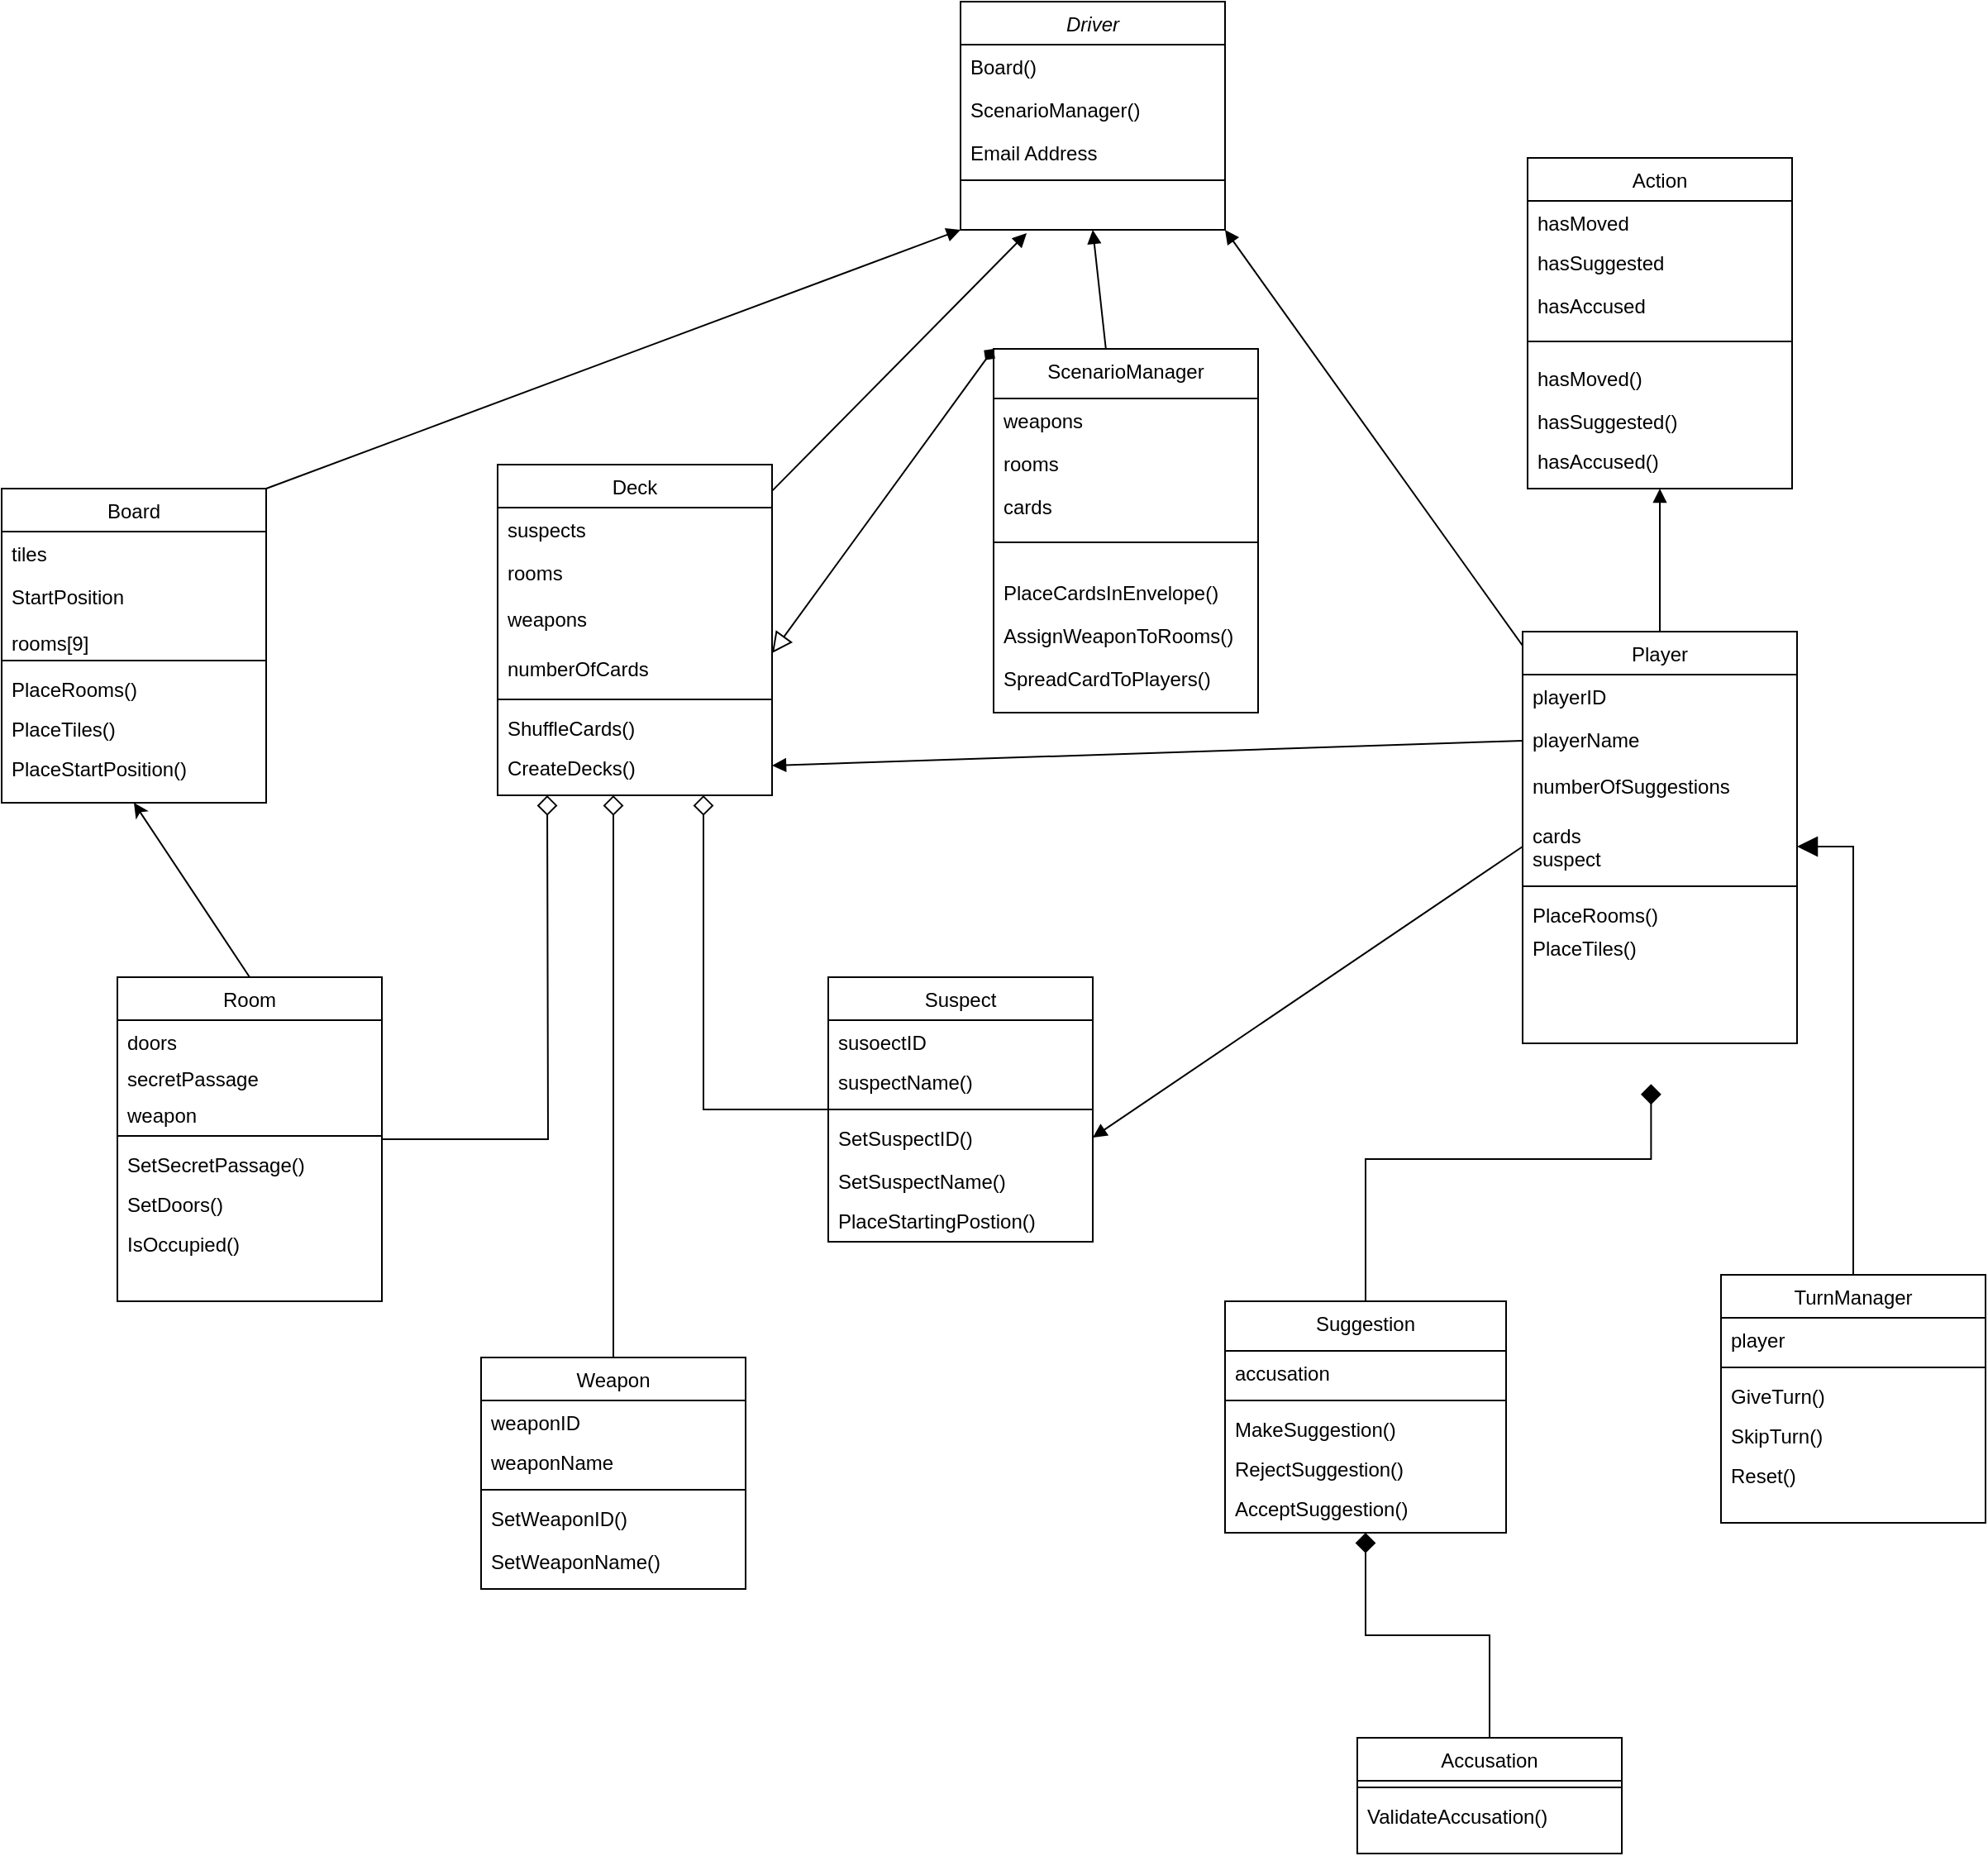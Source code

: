 <mxfile version="14.4.4" type="github">
  <diagram id="C5RBs43oDa-KdzZeNtuy" name="Backend_design">
    <mxGraphModel dx="2249" dy="794" grid="1" gridSize="10" guides="1" tooltips="1" connect="1" arrows="1" fold="1" page="1" pageScale="1" pageWidth="827" pageHeight="1169" math="0" shadow="0">
      <root>
        <mxCell id="WIyWlLk6GJQsqaUBKTNV-0" />
        <mxCell id="WIyWlLk6GJQsqaUBKTNV-1" parent="WIyWlLk6GJQsqaUBKTNV-0" />
        <mxCell id="zkfFHV4jXpPFQw0GAbJ--0" value="Driver" style="swimlane;fontStyle=2;align=center;verticalAlign=top;childLayout=stackLayout;horizontal=1;startSize=26;horizontalStack=0;resizeParent=1;resizeLast=0;collapsible=1;marginBottom=0;rounded=0;shadow=0;strokeWidth=1;" parent="WIyWlLk6GJQsqaUBKTNV-1" vertex="1">
          <mxGeometry x="190" y="40" width="160" height="138" as="geometry">
            <mxRectangle x="230" y="140" width="160" height="26" as="alternateBounds" />
          </mxGeometry>
        </mxCell>
        <mxCell id="zkfFHV4jXpPFQw0GAbJ--1" value="Board()" style="text;align=left;verticalAlign=top;spacingLeft=4;spacingRight=4;overflow=hidden;rotatable=0;points=[[0,0.5],[1,0.5]];portConstraint=eastwest;" parent="zkfFHV4jXpPFQw0GAbJ--0" vertex="1">
          <mxGeometry y="26" width="160" height="26" as="geometry" />
        </mxCell>
        <mxCell id="zkfFHV4jXpPFQw0GAbJ--2" value="ScenarioManager()" style="text;align=left;verticalAlign=top;spacingLeft=4;spacingRight=4;overflow=hidden;rotatable=0;points=[[0,0.5],[1,0.5]];portConstraint=eastwest;rounded=0;shadow=0;html=0;" parent="zkfFHV4jXpPFQw0GAbJ--0" vertex="1">
          <mxGeometry y="52" width="160" height="26" as="geometry" />
        </mxCell>
        <mxCell id="zkfFHV4jXpPFQw0GAbJ--3" value="Email Address" style="text;align=left;verticalAlign=top;spacingLeft=4;spacingRight=4;overflow=hidden;rotatable=0;points=[[0,0.5],[1,0.5]];portConstraint=eastwest;rounded=0;shadow=0;html=0;" parent="zkfFHV4jXpPFQw0GAbJ--0" vertex="1">
          <mxGeometry y="78" width="160" height="26" as="geometry" />
        </mxCell>
        <mxCell id="zkfFHV4jXpPFQw0GAbJ--4" value="" style="line;html=1;strokeWidth=1;align=left;verticalAlign=middle;spacingTop=-1;spacingLeft=3;spacingRight=3;rotatable=0;labelPosition=right;points=[];portConstraint=eastwest;" parent="zkfFHV4jXpPFQw0GAbJ--0" vertex="1">
          <mxGeometry y="104" width="160" height="8" as="geometry" />
        </mxCell>
        <mxCell id="RlMMQV8Xw6C4g_9XwfZX-194" style="edgeStyle=none;rounded=0;orthogonalLoop=1;jettySize=auto;html=1;entryX=0;entryY=1;entryDx=0;entryDy=0;startArrow=none;startFill=0;endArrow=block;endFill=1;exitX=1;exitY=0;exitDx=0;exitDy=0;" parent="WIyWlLk6GJQsqaUBKTNV-1" source="zkfFHV4jXpPFQw0GAbJ--6" target="zkfFHV4jXpPFQw0GAbJ--0" edge="1">
          <mxGeometry relative="1" as="geometry" />
        </mxCell>
        <mxCell id="zkfFHV4jXpPFQw0GAbJ--6" value="Board" style="swimlane;fontStyle=0;align=center;verticalAlign=top;childLayout=stackLayout;horizontal=1;startSize=26;horizontalStack=0;resizeParent=1;resizeLast=0;collapsible=1;marginBottom=0;rounded=0;shadow=0;strokeWidth=1;swimlaneFillColor=none;" parent="WIyWlLk6GJQsqaUBKTNV-1" vertex="1">
          <mxGeometry x="-390" y="334.5" width="160" height="190" as="geometry">
            <mxRectangle x="120" y="360" width="160" height="26" as="alternateBounds" />
          </mxGeometry>
        </mxCell>
        <mxCell id="zkfFHV4jXpPFQw0GAbJ--7" value="tiles" style="text;align=left;verticalAlign=top;spacingLeft=4;spacingRight=4;overflow=hidden;rotatable=0;points=[[0,0.5],[1,0.5]];portConstraint=eastwest;" parent="zkfFHV4jXpPFQw0GAbJ--6" vertex="1">
          <mxGeometry y="26" width="160" height="26" as="geometry" />
        </mxCell>
        <mxCell id="RlMMQV8Xw6C4g_9XwfZX-2" value="StartPosition&#xa;" style="text;align=left;verticalAlign=top;spacingLeft=4;spacingRight=4;overflow=hidden;rotatable=0;points=[[0,0.5],[1,0.5]];portConstraint=eastwest;rounded=0;shadow=0;html=0;" parent="zkfFHV4jXpPFQw0GAbJ--6" vertex="1">
          <mxGeometry y="52" width="160" height="28" as="geometry" />
        </mxCell>
        <mxCell id="RlMMQV8Xw6C4g_9XwfZX-3" value="rooms[9]" style="text;align=left;verticalAlign=top;spacingLeft=4;spacingRight=4;overflow=hidden;rotatable=0;points=[[0,0.5],[1,0.5]];portConstraint=eastwest;rounded=0;shadow=0;html=0;" parent="zkfFHV4jXpPFQw0GAbJ--6" vertex="1">
          <mxGeometry y="80" width="160" height="20" as="geometry" />
        </mxCell>
        <mxCell id="zkfFHV4jXpPFQw0GAbJ--9" value="" style="line;html=1;strokeWidth=1;align=left;verticalAlign=middle;spacingTop=-1;spacingLeft=3;spacingRight=3;rotatable=0;labelPosition=right;points=[];portConstraint=eastwest;" parent="zkfFHV4jXpPFQw0GAbJ--6" vertex="1">
          <mxGeometry y="100" width="160" height="8" as="geometry" />
        </mxCell>
        <mxCell id="zkfFHV4jXpPFQw0GAbJ--11" value="PlaceRooms()&#xa;" style="text;align=left;verticalAlign=top;spacingLeft=4;spacingRight=4;overflow=hidden;rotatable=0;points=[[0,0.5],[1,0.5]];portConstraint=eastwest;" parent="zkfFHV4jXpPFQw0GAbJ--6" vertex="1">
          <mxGeometry y="108" width="160" height="24" as="geometry" />
        </mxCell>
        <mxCell id="RlMMQV8Xw6C4g_9XwfZX-10" value="PlaceTiles()" style="text;align=left;verticalAlign=top;spacingLeft=4;spacingRight=4;overflow=hidden;rotatable=0;points=[[0,0.5],[1,0.5]];portConstraint=eastwest;" parent="zkfFHV4jXpPFQw0GAbJ--6" vertex="1">
          <mxGeometry y="132" width="160" height="24" as="geometry" />
        </mxCell>
        <mxCell id="RlMMQV8Xw6C4g_9XwfZX-11" value="PlaceStartPosition()" style="text;align=left;verticalAlign=top;spacingLeft=4;spacingRight=4;overflow=hidden;rotatable=0;points=[[0,0.5],[1,0.5]];portConstraint=eastwest;" parent="zkfFHV4jXpPFQw0GAbJ--6" vertex="1">
          <mxGeometry y="156" width="160" height="24" as="geometry" />
        </mxCell>
        <mxCell id="RlMMQV8Xw6C4g_9XwfZX-193" style="edgeStyle=none;rounded=0;orthogonalLoop=1;jettySize=auto;html=1;entryX=0.5;entryY=1;entryDx=0;entryDy=0;startArrow=none;startFill=0;endArrow=block;endFill=1;" parent="WIyWlLk6GJQsqaUBKTNV-1" source="zkfFHV4jXpPFQw0GAbJ--17" target="zkfFHV4jXpPFQw0GAbJ--0" edge="1">
          <mxGeometry relative="1" as="geometry" />
        </mxCell>
        <mxCell id="zkfFHV4jXpPFQw0GAbJ--17" value="ScenarioManager" style="swimlane;fontStyle=0;align=center;verticalAlign=top;childLayout=stackLayout;horizontal=1;startSize=30;horizontalStack=0;resizeParent=1;resizeLast=0;collapsible=1;marginBottom=0;rounded=0;shadow=0;strokeWidth=1;" parent="WIyWlLk6GJQsqaUBKTNV-1" vertex="1">
          <mxGeometry x="210" y="250" width="160" height="220" as="geometry">
            <mxRectangle x="550" y="140" width="160" height="26" as="alternateBounds" />
          </mxGeometry>
        </mxCell>
        <mxCell id="zkfFHV4jXpPFQw0GAbJ--19" value="weapons" style="text;align=left;verticalAlign=top;spacingLeft=4;spacingRight=4;overflow=hidden;rotatable=0;points=[[0,0.5],[1,0.5]];portConstraint=eastwest;rounded=0;shadow=0;html=0;" parent="zkfFHV4jXpPFQw0GAbJ--17" vertex="1">
          <mxGeometry y="30" width="160" height="26" as="geometry" />
        </mxCell>
        <mxCell id="zkfFHV4jXpPFQw0GAbJ--20" value="rooms" style="text;align=left;verticalAlign=top;spacingLeft=4;spacingRight=4;overflow=hidden;rotatable=0;points=[[0,0.5],[1,0.5]];portConstraint=eastwest;rounded=0;shadow=0;html=0;" parent="zkfFHV4jXpPFQw0GAbJ--17" vertex="1">
          <mxGeometry y="56" width="160" height="26" as="geometry" />
        </mxCell>
        <mxCell id="zkfFHV4jXpPFQw0GAbJ--22" value="cards" style="text;align=left;verticalAlign=top;spacingLeft=4;spacingRight=4;overflow=hidden;rotatable=0;points=[[0,0.5],[1,0.5]];portConstraint=eastwest;rounded=0;shadow=0;html=0;" parent="zkfFHV4jXpPFQw0GAbJ--17" vertex="1">
          <mxGeometry y="82" width="160" height="18" as="geometry" />
        </mxCell>
        <mxCell id="zkfFHV4jXpPFQw0GAbJ--23" value="" style="line;html=1;strokeWidth=1;align=left;verticalAlign=middle;spacingTop=-1;spacingLeft=3;spacingRight=3;rotatable=0;labelPosition=right;points=[];portConstraint=eastwest;" parent="zkfFHV4jXpPFQw0GAbJ--17" vertex="1">
          <mxGeometry y="100" width="160" height="34" as="geometry" />
        </mxCell>
        <mxCell id="RlMMQV8Xw6C4g_9XwfZX-36" value="PlaceCardsInEnvelope()" style="text;align=left;verticalAlign=top;spacingLeft=4;spacingRight=4;overflow=hidden;rotatable=0;points=[[0,0.5],[1,0.5]];portConstraint=eastwest;" parent="zkfFHV4jXpPFQw0GAbJ--17" vertex="1">
          <mxGeometry y="134" width="160" height="26" as="geometry" />
        </mxCell>
        <mxCell id="RlMMQV8Xw6C4g_9XwfZX-37" value="AssignWeaponToRooms()" style="text;align=left;verticalAlign=top;spacingLeft=4;spacingRight=4;overflow=hidden;rotatable=0;points=[[0,0.5],[1,0.5]];portConstraint=eastwest;" parent="zkfFHV4jXpPFQw0GAbJ--17" vertex="1">
          <mxGeometry y="160" width="160" height="26" as="geometry" />
        </mxCell>
        <mxCell id="RlMMQV8Xw6C4g_9XwfZX-38" value="SpreadCardToPlayers()" style="text;align=left;verticalAlign=top;spacingLeft=4;spacingRight=4;overflow=hidden;rotatable=0;points=[[0,0.5],[1,0.5]];portConstraint=eastwest;" parent="zkfFHV4jXpPFQw0GAbJ--17" vertex="1">
          <mxGeometry y="186" width="160" height="26" as="geometry" />
        </mxCell>
        <mxCell id="RlMMQV8Xw6C4g_9XwfZX-196" style="edgeStyle=none;rounded=0;orthogonalLoop=1;jettySize=auto;html=1;entryX=1;entryY=1;entryDx=0;entryDy=0;startArrow=none;startFill=0;endArrow=block;endFill=1;" parent="WIyWlLk6GJQsqaUBKTNV-1" source="RlMMQV8Xw6C4g_9XwfZX-16" target="zkfFHV4jXpPFQw0GAbJ--0" edge="1">
          <mxGeometry relative="1" as="geometry" />
        </mxCell>
        <mxCell id="RlMMQV8Xw6C4g_9XwfZX-16" value="Player" style="swimlane;fontStyle=0;align=center;verticalAlign=top;childLayout=stackLayout;horizontal=1;startSize=26;horizontalStack=0;resizeParent=1;resizeLast=0;collapsible=1;marginBottom=0;rounded=0;shadow=0;strokeWidth=1;swimlaneFillColor=none;" parent="WIyWlLk6GJQsqaUBKTNV-1" vertex="1">
          <mxGeometry x="530" y="421" width="166" height="249" as="geometry">
            <mxRectangle x="120" y="360" width="160" height="26" as="alternateBounds" />
          </mxGeometry>
        </mxCell>
        <mxCell id="RlMMQV8Xw6C4g_9XwfZX-17" value="playerID" style="text;align=left;verticalAlign=top;spacingLeft=4;spacingRight=4;overflow=hidden;rotatable=0;points=[[0,0.5],[1,0.5]];portConstraint=eastwest;" parent="RlMMQV8Xw6C4g_9XwfZX-16" vertex="1">
          <mxGeometry y="26" width="166" height="26" as="geometry" />
        </mxCell>
        <mxCell id="RlMMQV8Xw6C4g_9XwfZX-18" value="playerName" style="text;align=left;verticalAlign=top;spacingLeft=4;spacingRight=4;overflow=hidden;rotatable=0;points=[[0,0.5],[1,0.5]];portConstraint=eastwest;rounded=0;shadow=0;html=0;" parent="RlMMQV8Xw6C4g_9XwfZX-16" vertex="1">
          <mxGeometry y="52" width="166" height="28" as="geometry" />
        </mxCell>
        <mxCell id="RlMMQV8Xw6C4g_9XwfZX-19" value="numberOfSuggestions&#xa;" style="text;align=left;verticalAlign=top;spacingLeft=4;spacingRight=4;overflow=hidden;rotatable=0;points=[[0,0.5],[1,0.5]];portConstraint=eastwest;rounded=0;shadow=0;html=0;" parent="RlMMQV8Xw6C4g_9XwfZX-16" vertex="1">
          <mxGeometry y="80" width="166" height="30" as="geometry" />
        </mxCell>
        <mxCell id="RlMMQV8Xw6C4g_9XwfZX-25" value="cards&#xa;suspect" style="text;align=left;verticalAlign=top;spacingLeft=4;spacingRight=4;overflow=hidden;rotatable=0;points=[[0,0.5],[1,0.5]];portConstraint=eastwest;rounded=0;shadow=0;html=0;" parent="RlMMQV8Xw6C4g_9XwfZX-16" vertex="1">
          <mxGeometry y="110" width="166" height="40" as="geometry" />
        </mxCell>
        <mxCell id="RlMMQV8Xw6C4g_9XwfZX-20" value="" style="line;html=1;strokeWidth=1;align=left;verticalAlign=middle;spacingTop=-1;spacingLeft=3;spacingRight=3;rotatable=0;labelPosition=right;points=[];portConstraint=eastwest;" parent="RlMMQV8Xw6C4g_9XwfZX-16" vertex="1">
          <mxGeometry y="150" width="166" height="8" as="geometry" />
        </mxCell>
        <mxCell id="RlMMQV8Xw6C4g_9XwfZX-21" value="PlaceRooms()&#xa;" style="text;align=left;verticalAlign=top;spacingLeft=4;spacingRight=4;overflow=hidden;rotatable=0;points=[[0,0.5],[1,0.5]];portConstraint=eastwest;" parent="RlMMQV8Xw6C4g_9XwfZX-16" vertex="1">
          <mxGeometry y="158" width="166" height="20" as="geometry" />
        </mxCell>
        <mxCell id="RlMMQV8Xw6C4g_9XwfZX-22" value="PlaceTiles()" style="text;align=left;verticalAlign=top;spacingLeft=4;spacingRight=4;overflow=hidden;rotatable=0;points=[[0,0.5],[1,0.5]];portConstraint=eastwest;" parent="RlMMQV8Xw6C4g_9XwfZX-16" vertex="1">
          <mxGeometry y="178" width="166" height="24" as="geometry" />
        </mxCell>
        <mxCell id="RlMMQV8Xw6C4g_9XwfZX-184" style="edgeStyle=orthogonalEdgeStyle;rounded=0;orthogonalLoop=1;jettySize=auto;html=1;entryX=1;entryY=0.5;entryDx=0;entryDy=0;startArrow=none;startFill=0;endArrow=block;endFill=1;endSize=10;" parent="WIyWlLk6GJQsqaUBKTNV-1" source="RlMMQV8Xw6C4g_9XwfZX-27" target="RlMMQV8Xw6C4g_9XwfZX-25" edge="1">
          <mxGeometry relative="1" as="geometry" />
        </mxCell>
        <mxCell id="RlMMQV8Xw6C4g_9XwfZX-27" value="TurnManager" style="swimlane;fontStyle=0;align=center;verticalAlign=top;childLayout=stackLayout;horizontal=1;startSize=26;horizontalStack=0;resizeParent=1;resizeLast=0;collapsible=1;marginBottom=0;rounded=0;shadow=0;strokeWidth=1;swimlaneFillColor=none;" parent="WIyWlLk6GJQsqaUBKTNV-1" vertex="1">
          <mxGeometry x="650" y="810" width="160" height="150" as="geometry">
            <mxRectangle x="120" y="360" width="160" height="26" as="alternateBounds" />
          </mxGeometry>
        </mxCell>
        <mxCell id="RlMMQV8Xw6C4g_9XwfZX-28" value="player" style="text;align=left;verticalAlign=top;spacingLeft=4;spacingRight=4;overflow=hidden;rotatable=0;points=[[0,0.5],[1,0.5]];portConstraint=eastwest;" parent="RlMMQV8Xw6C4g_9XwfZX-27" vertex="1">
          <mxGeometry y="26" width="160" height="26" as="geometry" />
        </mxCell>
        <mxCell id="RlMMQV8Xw6C4g_9XwfZX-31" value="" style="line;html=1;strokeWidth=1;align=left;verticalAlign=middle;spacingTop=-1;spacingLeft=3;spacingRight=3;rotatable=0;labelPosition=right;points=[];portConstraint=eastwest;" parent="RlMMQV8Xw6C4g_9XwfZX-27" vertex="1">
          <mxGeometry y="52" width="160" height="8" as="geometry" />
        </mxCell>
        <mxCell id="RlMMQV8Xw6C4g_9XwfZX-32" value="GiveTurn()&#xa;" style="text;align=left;verticalAlign=top;spacingLeft=4;spacingRight=4;overflow=hidden;rotatable=0;points=[[0,0.5],[1,0.5]];portConstraint=eastwest;" parent="RlMMQV8Xw6C4g_9XwfZX-27" vertex="1">
          <mxGeometry y="60" width="160" height="24" as="geometry" />
        </mxCell>
        <mxCell id="RlMMQV8Xw6C4g_9XwfZX-33" value="SkipTurn()" style="text;align=left;verticalAlign=top;spacingLeft=4;spacingRight=4;overflow=hidden;rotatable=0;points=[[0,0.5],[1,0.5]];portConstraint=eastwest;" parent="RlMMQV8Xw6C4g_9XwfZX-27" vertex="1">
          <mxGeometry y="84" width="160" height="24" as="geometry" />
        </mxCell>
        <mxCell id="RlMMQV8Xw6C4g_9XwfZX-34" value="Reset()" style="text;align=left;verticalAlign=top;spacingLeft=4;spacingRight=4;overflow=hidden;rotatable=0;points=[[0,0.5],[1,0.5]];portConstraint=eastwest;" parent="RlMMQV8Xw6C4g_9XwfZX-27" vertex="1">
          <mxGeometry y="108" width="160" height="24" as="geometry" />
        </mxCell>
        <mxCell id="RlMMQV8Xw6C4g_9XwfZX-195" style="edgeStyle=none;rounded=0;orthogonalLoop=1;jettySize=auto;html=1;startArrow=none;startFill=0;endArrow=block;endFill=1;" parent="WIyWlLk6GJQsqaUBKTNV-1" source="RlMMQV8Xw6C4g_9XwfZX-40" edge="1">
          <mxGeometry relative="1" as="geometry">
            <mxPoint x="230" y="180" as="targetPoint" />
          </mxGeometry>
        </mxCell>
        <mxCell id="RlMMQV8Xw6C4g_9XwfZX-40" value="Deck" style="swimlane;fontStyle=0;align=center;verticalAlign=top;childLayout=stackLayout;horizontal=1;startSize=26;horizontalStack=0;resizeParent=1;resizeLast=0;collapsible=1;marginBottom=0;rounded=0;shadow=0;strokeWidth=1;swimlaneFillColor=none;" parent="WIyWlLk6GJQsqaUBKTNV-1" vertex="1">
          <mxGeometry x="-90" y="320" width="166" height="200" as="geometry">
            <mxRectangle x="120" y="360" width="160" height="26" as="alternateBounds" />
          </mxGeometry>
        </mxCell>
        <mxCell id="RlMMQV8Xw6C4g_9XwfZX-41" value="suspects" style="text;align=left;verticalAlign=top;spacingLeft=4;spacingRight=4;overflow=hidden;rotatable=0;points=[[0,0.5],[1,0.5]];portConstraint=eastwest;" parent="RlMMQV8Xw6C4g_9XwfZX-40" vertex="1">
          <mxGeometry y="26" width="166" height="26" as="geometry" />
        </mxCell>
        <mxCell id="RlMMQV8Xw6C4g_9XwfZX-42" value="rooms" style="text;align=left;verticalAlign=top;spacingLeft=4;spacingRight=4;overflow=hidden;rotatable=0;points=[[0,0.5],[1,0.5]];portConstraint=eastwest;rounded=0;shadow=0;html=0;" parent="RlMMQV8Xw6C4g_9XwfZX-40" vertex="1">
          <mxGeometry y="52" width="166" height="28" as="geometry" />
        </mxCell>
        <mxCell id="RlMMQV8Xw6C4g_9XwfZX-43" value="weapons" style="text;align=left;verticalAlign=top;spacingLeft=4;spacingRight=4;overflow=hidden;rotatable=0;points=[[0,0.5],[1,0.5]];portConstraint=eastwest;rounded=0;shadow=0;html=0;" parent="RlMMQV8Xw6C4g_9XwfZX-40" vertex="1">
          <mxGeometry y="80" width="166" height="30" as="geometry" />
        </mxCell>
        <mxCell id="RlMMQV8Xw6C4g_9XwfZX-44" value="numberOfCards" style="text;align=left;verticalAlign=top;spacingLeft=4;spacingRight=4;overflow=hidden;rotatable=0;points=[[0,0.5],[1,0.5]];portConstraint=eastwest;rounded=0;shadow=0;html=0;" parent="RlMMQV8Xw6C4g_9XwfZX-40" vertex="1">
          <mxGeometry y="110" width="166" height="28" as="geometry" />
        </mxCell>
        <mxCell id="RlMMQV8Xw6C4g_9XwfZX-45" value="" style="line;html=1;strokeWidth=1;align=left;verticalAlign=middle;spacingTop=-1;spacingLeft=3;spacingRight=3;rotatable=0;labelPosition=right;points=[];portConstraint=eastwest;" parent="RlMMQV8Xw6C4g_9XwfZX-40" vertex="1">
          <mxGeometry y="138" width="166" height="8" as="geometry" />
        </mxCell>
        <mxCell id="RlMMQV8Xw6C4g_9XwfZX-46" value="ShuffleCards()" style="text;align=left;verticalAlign=top;spacingLeft=4;spacingRight=4;overflow=hidden;rotatable=0;points=[[0,0.5],[1,0.5]];portConstraint=eastwest;" parent="RlMMQV8Xw6C4g_9XwfZX-40" vertex="1">
          <mxGeometry y="146" width="166" height="24" as="geometry" />
        </mxCell>
        <mxCell id="RlMMQV8Xw6C4g_9XwfZX-47" value="CreateDecks()" style="text;align=left;verticalAlign=top;spacingLeft=4;spacingRight=4;overflow=hidden;rotatable=0;points=[[0,0.5],[1,0.5]];portConstraint=eastwest;" parent="RlMMQV8Xw6C4g_9XwfZX-40" vertex="1">
          <mxGeometry y="170" width="166" height="24" as="geometry" />
        </mxCell>
        <mxCell id="RlMMQV8Xw6C4g_9XwfZX-185" style="edgeStyle=orthogonalEdgeStyle;rounded=0;orthogonalLoop=1;jettySize=auto;html=1;entryX=0.468;entryY=1.278;entryDx=0;entryDy=0;entryPerimeter=0;startArrow=none;startFill=0;endArrow=diamond;endFill=1;endSize=10;" parent="WIyWlLk6GJQsqaUBKTNV-1" source="RlMMQV8Xw6C4g_9XwfZX-49" edge="1">
          <mxGeometry relative="1" as="geometry">
            <Array as="points">
              <mxPoint x="435" y="740" />
              <mxPoint x="608" y="740" />
            </Array>
            <mxPoint x="607.688" y="694.672" as="targetPoint" />
          </mxGeometry>
        </mxCell>
        <mxCell id="RlMMQV8Xw6C4g_9XwfZX-49" value="Suggestion" style="swimlane;fontStyle=0;align=center;verticalAlign=top;childLayout=stackLayout;horizontal=1;startSize=30;horizontalStack=0;resizeParent=1;resizeLast=0;collapsible=1;marginBottom=0;rounded=0;shadow=0;strokeWidth=1;swimlaneFillColor=none;gradientColor=#ffffff;" parent="WIyWlLk6GJQsqaUBKTNV-1" vertex="1">
          <mxGeometry x="350" y="826" width="170" height="140" as="geometry">
            <mxRectangle x="120" y="360" width="160" height="26" as="alternateBounds" />
          </mxGeometry>
        </mxCell>
        <mxCell id="RlMMQV8Xw6C4g_9XwfZX-85" value="accusation" style="text;strokeColor=none;fillColor=none;align=left;verticalAlign=top;spacingLeft=4;spacingRight=4;overflow=hidden;rotatable=0;points=[[0,0.5],[1,0.5]];portConstraint=eastwest;" parent="RlMMQV8Xw6C4g_9XwfZX-49" vertex="1">
          <mxGeometry y="30" width="170" height="26" as="geometry" />
        </mxCell>
        <mxCell id="RlMMQV8Xw6C4g_9XwfZX-51" value="" style="line;html=1;strokeWidth=1;align=left;verticalAlign=middle;spacingTop=-1;spacingLeft=3;spacingRight=3;rotatable=0;labelPosition=right;points=[];portConstraint=eastwest;" parent="RlMMQV8Xw6C4g_9XwfZX-49" vertex="1">
          <mxGeometry y="56" width="170" height="8" as="geometry" />
        </mxCell>
        <mxCell id="RlMMQV8Xw6C4g_9XwfZX-52" value="MakeSuggestion()" style="text;align=left;verticalAlign=top;spacingLeft=4;spacingRight=4;overflow=hidden;rotatable=0;points=[[0,0.5],[1,0.5]];portConstraint=eastwest;" parent="RlMMQV8Xw6C4g_9XwfZX-49" vertex="1">
          <mxGeometry y="64" width="170" height="24" as="geometry" />
        </mxCell>
        <mxCell id="RlMMQV8Xw6C4g_9XwfZX-53" value="RejectSuggestion()" style="text;align=left;verticalAlign=top;spacingLeft=4;spacingRight=4;overflow=hidden;rotatable=0;points=[[0,0.5],[1,0.5]];portConstraint=eastwest;" parent="RlMMQV8Xw6C4g_9XwfZX-49" vertex="1">
          <mxGeometry y="88" width="170" height="24" as="geometry" />
        </mxCell>
        <mxCell id="RlMMQV8Xw6C4g_9XwfZX-54" value="AcceptSuggestion()" style="text;align=left;verticalAlign=top;spacingLeft=4;spacingRight=4;overflow=hidden;rotatable=0;points=[[0,0.5],[1,0.5]];portConstraint=eastwest;" parent="RlMMQV8Xw6C4g_9XwfZX-49" vertex="1">
          <mxGeometry y="112" width="170" height="18" as="geometry" />
        </mxCell>
        <mxCell id="RlMMQV8Xw6C4g_9XwfZX-95" style="edgeStyle=orthogonalEdgeStyle;rounded=0;orthogonalLoop=1;jettySize=auto;html=1;startArrow=none;startFill=0;endArrow=diamond;endFill=0;endSize=10;" parent="WIyWlLk6GJQsqaUBKTNV-1" source="RlMMQV8Xw6C4g_9XwfZX-55" edge="1">
          <mxGeometry relative="1" as="geometry">
            <mxPoint x="-20" y="520" as="targetPoint" />
          </mxGeometry>
        </mxCell>
        <mxCell id="RlMMQV8Xw6C4g_9XwfZX-55" value="Weapon" style="swimlane;fontStyle=0;align=center;verticalAlign=top;childLayout=stackLayout;horizontal=1;startSize=26;horizontalStack=0;resizeParent=1;resizeLast=0;collapsible=1;marginBottom=0;rounded=0;shadow=0;strokeWidth=1;swimlaneFillColor=none;" parent="WIyWlLk6GJQsqaUBKTNV-1" vertex="1">
          <mxGeometry x="-100" y="860" width="160" height="140" as="geometry">
            <mxRectangle x="120" y="360" width="160" height="26" as="alternateBounds" />
          </mxGeometry>
        </mxCell>
        <mxCell id="RlMMQV8Xw6C4g_9XwfZX-58" value="weaponID" style="text;align=left;verticalAlign=top;spacingLeft=4;spacingRight=4;overflow=hidden;rotatable=0;points=[[0,0.5],[1,0.5]];portConstraint=eastwest;" parent="RlMMQV8Xw6C4g_9XwfZX-55" vertex="1">
          <mxGeometry y="26" width="160" height="24" as="geometry" />
        </mxCell>
        <mxCell id="RlMMQV8Xw6C4g_9XwfZX-56" value="weaponName" style="text;align=left;verticalAlign=top;spacingLeft=4;spacingRight=4;overflow=hidden;rotatable=0;points=[[0,0.5],[1,0.5]];portConstraint=eastwest;" parent="RlMMQV8Xw6C4g_9XwfZX-55" vertex="1">
          <mxGeometry y="50" width="160" height="26" as="geometry" />
        </mxCell>
        <mxCell id="RlMMQV8Xw6C4g_9XwfZX-57" value="" style="line;html=1;strokeWidth=1;align=left;verticalAlign=middle;spacingTop=-1;spacingLeft=3;spacingRight=3;rotatable=0;labelPosition=right;points=[];portConstraint=eastwest;" parent="RlMMQV8Xw6C4g_9XwfZX-55" vertex="1">
          <mxGeometry y="76" width="160" height="8" as="geometry" />
        </mxCell>
        <mxCell id="RlMMQV8Xw6C4g_9XwfZX-69" value="SetWeaponID()" style="text;align=left;verticalAlign=top;spacingLeft=4;spacingRight=4;overflow=hidden;rotatable=0;points=[[0,0.5],[1,0.5]];portConstraint=eastwest;" parent="RlMMQV8Xw6C4g_9XwfZX-55" vertex="1">
          <mxGeometry y="84" width="160" height="26" as="geometry" />
        </mxCell>
        <mxCell id="RlMMQV8Xw6C4g_9XwfZX-59" value="SetWeaponName()" style="text;align=left;verticalAlign=top;spacingLeft=4;spacingRight=4;overflow=hidden;rotatable=0;points=[[0,0.5],[1,0.5]];portConstraint=eastwest;" parent="RlMMQV8Xw6C4g_9XwfZX-55" vertex="1">
          <mxGeometry y="110" width="160" height="24" as="geometry" />
        </mxCell>
        <mxCell id="RlMMQV8Xw6C4g_9XwfZX-99" style="edgeStyle=orthogonalEdgeStyle;rounded=0;orthogonalLoop=1;jettySize=auto;html=1;startArrow=none;startFill=0;endArrow=diamond;endFill=0;endSize=10;" parent="WIyWlLk6GJQsqaUBKTNV-1" source="RlMMQV8Xw6C4g_9XwfZX-61" edge="1">
          <mxGeometry relative="1" as="geometry">
            <mxPoint x="-60" y="520" as="targetPoint" />
          </mxGeometry>
        </mxCell>
        <mxCell id="RlMMQV8Xw6C4g_9XwfZX-61" value="Room" style="swimlane;fontStyle=0;align=center;verticalAlign=top;childLayout=stackLayout;horizontal=1;startSize=26;horizontalStack=0;resizeParent=1;resizeLast=0;collapsible=1;marginBottom=0;rounded=0;shadow=0;strokeWidth=1;swimlaneFillColor=none;" parent="WIyWlLk6GJQsqaUBKTNV-1" vertex="1">
          <mxGeometry x="-320" y="630" width="160" height="196" as="geometry">
            <mxRectangle x="120" y="360" width="160" height="26" as="alternateBounds" />
          </mxGeometry>
        </mxCell>
        <mxCell id="RlMMQV8Xw6C4g_9XwfZX-62" value="doors&#xa;" style="text;align=left;verticalAlign=top;spacingLeft=4;spacingRight=4;overflow=hidden;rotatable=0;points=[[0,0.5],[1,0.5]];portConstraint=eastwest;" parent="RlMMQV8Xw6C4g_9XwfZX-61" vertex="1">
          <mxGeometry y="26" width="160" height="22" as="geometry" />
        </mxCell>
        <mxCell id="RlMMQV8Xw6C4g_9XwfZX-68" value="secretPassage" style="text;align=left;verticalAlign=top;spacingLeft=4;spacingRight=4;overflow=hidden;rotatable=0;points=[[0,0.5],[1,0.5]];portConstraint=eastwest;" parent="RlMMQV8Xw6C4g_9XwfZX-61" vertex="1">
          <mxGeometry y="48" width="160" height="22" as="geometry" />
        </mxCell>
        <mxCell id="RlMMQV8Xw6C4g_9XwfZX-67" value="weapon" style="text;align=left;verticalAlign=top;spacingLeft=4;spacingRight=4;overflow=hidden;rotatable=0;points=[[0,0.5],[1,0.5]];portConstraint=eastwest;" parent="RlMMQV8Xw6C4g_9XwfZX-61" vertex="1">
          <mxGeometry y="70" width="160" height="22" as="geometry" />
        </mxCell>
        <mxCell id="RlMMQV8Xw6C4g_9XwfZX-63" value="" style="line;html=1;strokeWidth=1;align=left;verticalAlign=middle;spacingTop=-1;spacingLeft=3;spacingRight=3;rotatable=0;labelPosition=right;points=[];portConstraint=eastwest;" parent="RlMMQV8Xw6C4g_9XwfZX-61" vertex="1">
          <mxGeometry y="92" width="160" height="8" as="geometry" />
        </mxCell>
        <mxCell id="RlMMQV8Xw6C4g_9XwfZX-179" value="SetSecretPassage()" style="text;align=left;verticalAlign=top;spacingLeft=4;spacingRight=4;overflow=hidden;rotatable=0;points=[[0,0.5],[1,0.5]];portConstraint=eastwest;" parent="RlMMQV8Xw6C4g_9XwfZX-61" vertex="1">
          <mxGeometry y="100" width="160" height="24" as="geometry" />
        </mxCell>
        <mxCell id="RlMMQV8Xw6C4g_9XwfZX-65" value="SetDoors()" style="text;align=left;verticalAlign=top;spacingLeft=4;spacingRight=4;overflow=hidden;rotatable=0;points=[[0,0.5],[1,0.5]];portConstraint=eastwest;" parent="RlMMQV8Xw6C4g_9XwfZX-61" vertex="1">
          <mxGeometry y="124" width="160" height="24" as="geometry" />
        </mxCell>
        <mxCell id="RlMMQV8Xw6C4g_9XwfZX-66" value="IsOccupied()" style="text;align=left;verticalAlign=top;spacingLeft=4;spacingRight=4;overflow=hidden;rotatable=0;points=[[0,0.5],[1,0.5]];portConstraint=eastwest;" parent="RlMMQV8Xw6C4g_9XwfZX-61" vertex="1">
          <mxGeometry y="148" width="160" height="24" as="geometry" />
        </mxCell>
        <mxCell id="RlMMQV8Xw6C4g_9XwfZX-97" style="edgeStyle=orthogonalEdgeStyle;rounded=0;orthogonalLoop=1;jettySize=auto;html=1;entryX=0.75;entryY=1;entryDx=0;entryDy=0;startArrow=none;startFill=0;endArrow=diamond;endFill=0;endSize=10;" parent="WIyWlLk6GJQsqaUBKTNV-1" source="RlMMQV8Xw6C4g_9XwfZX-70" target="RlMMQV8Xw6C4g_9XwfZX-40" edge="1">
          <mxGeometry relative="1" as="geometry" />
        </mxCell>
        <mxCell id="RlMMQV8Xw6C4g_9XwfZX-70" value="Suspect" style="swimlane;fontStyle=0;align=center;verticalAlign=top;childLayout=stackLayout;horizontal=1;startSize=26;horizontalStack=0;resizeParent=1;resizeLast=0;collapsible=1;marginBottom=0;rounded=0;shadow=0;strokeWidth=1;swimlaneFillColor=none;" parent="WIyWlLk6GJQsqaUBKTNV-1" vertex="1">
          <mxGeometry x="110" y="630" width="160" height="160" as="geometry">
            <mxRectangle x="120" y="360" width="160" height="26" as="alternateBounds" />
          </mxGeometry>
        </mxCell>
        <mxCell id="RlMMQV8Xw6C4g_9XwfZX-71" value="susoectID" style="text;align=left;verticalAlign=top;spacingLeft=4;spacingRight=4;overflow=hidden;rotatable=0;points=[[0,0.5],[1,0.5]];portConstraint=eastwest;" parent="RlMMQV8Xw6C4g_9XwfZX-70" vertex="1">
          <mxGeometry y="26" width="160" height="24" as="geometry" />
        </mxCell>
        <mxCell id="RlMMQV8Xw6C4g_9XwfZX-72" value="suspectName()" style="text;align=left;verticalAlign=top;spacingLeft=4;spacingRight=4;overflow=hidden;rotatable=0;points=[[0,0.5],[1,0.5]];portConstraint=eastwest;" parent="RlMMQV8Xw6C4g_9XwfZX-70" vertex="1">
          <mxGeometry y="50" width="160" height="26" as="geometry" />
        </mxCell>
        <mxCell id="RlMMQV8Xw6C4g_9XwfZX-73" value="" style="line;html=1;strokeWidth=1;align=left;verticalAlign=middle;spacingTop=-1;spacingLeft=3;spacingRight=3;rotatable=0;labelPosition=right;points=[];portConstraint=eastwest;" parent="RlMMQV8Xw6C4g_9XwfZX-70" vertex="1">
          <mxGeometry y="76" width="160" height="8" as="geometry" />
        </mxCell>
        <mxCell id="RlMMQV8Xw6C4g_9XwfZX-74" value="SetSuspectID()" style="text;align=left;verticalAlign=top;spacingLeft=4;spacingRight=4;overflow=hidden;rotatable=0;points=[[0,0.5],[1,0.5]];portConstraint=eastwest;" parent="RlMMQV8Xw6C4g_9XwfZX-70" vertex="1">
          <mxGeometry y="84" width="160" height="26" as="geometry" />
        </mxCell>
        <mxCell id="RlMMQV8Xw6C4g_9XwfZX-75" value="SetSuspectName()&#xa;" style="text;align=left;verticalAlign=top;spacingLeft=4;spacingRight=4;overflow=hidden;rotatable=0;points=[[0,0.5],[1,0.5]];portConstraint=eastwest;" parent="RlMMQV8Xw6C4g_9XwfZX-70" vertex="1">
          <mxGeometry y="110" width="160" height="24" as="geometry" />
        </mxCell>
        <mxCell id="eHSTSXHJy3SR8OpnKXX8-0" value="PlaceStartingPostion()" style="text;align=left;verticalAlign=top;spacingLeft=4;spacingRight=4;overflow=hidden;rotatable=0;points=[[0,0.5],[1,0.5]];portConstraint=eastwest;" parent="RlMMQV8Xw6C4g_9XwfZX-70" vertex="1">
          <mxGeometry y="134" width="160" height="24" as="geometry" />
        </mxCell>
        <mxCell id="RlMMQV8Xw6C4g_9XwfZX-180" style="edgeStyle=orthogonalEdgeStyle;rounded=0;orthogonalLoop=1;jettySize=auto;html=1;entryX=0.5;entryY=1;entryDx=0;entryDy=0;startArrow=none;startFill=0;endArrow=diamond;endFill=1;endSize=10;" parent="WIyWlLk6GJQsqaUBKTNV-1" source="RlMMQV8Xw6C4g_9XwfZX-78" target="RlMMQV8Xw6C4g_9XwfZX-49" edge="1">
          <mxGeometry relative="1" as="geometry" />
        </mxCell>
        <mxCell id="RlMMQV8Xw6C4g_9XwfZX-78" value="Accusation" style="swimlane;fontStyle=0;align=center;verticalAlign=top;childLayout=stackLayout;horizontal=1;startSize=26;horizontalStack=0;resizeParent=1;resizeLast=0;collapsible=1;marginBottom=0;rounded=0;shadow=0;strokeWidth=1;swimlaneFillColor=none;" parent="WIyWlLk6GJQsqaUBKTNV-1" vertex="1">
          <mxGeometry x="430" y="1090" width="160" height="70" as="geometry">
            <mxRectangle x="120" y="360" width="160" height="26" as="alternateBounds" />
          </mxGeometry>
        </mxCell>
        <mxCell id="RlMMQV8Xw6C4g_9XwfZX-79" value="" style="line;html=1;strokeWidth=1;align=left;verticalAlign=middle;spacingTop=-1;spacingLeft=3;spacingRight=3;rotatable=0;labelPosition=right;points=[];portConstraint=eastwest;" parent="RlMMQV8Xw6C4g_9XwfZX-78" vertex="1">
          <mxGeometry y="26" width="160" height="8" as="geometry" />
        </mxCell>
        <mxCell id="RlMMQV8Xw6C4g_9XwfZX-80" value="ValidateAccusation()" style="text;align=left;verticalAlign=top;spacingLeft=4;spacingRight=4;overflow=hidden;rotatable=0;points=[[0,0.5],[1,0.5]];portConstraint=eastwest;" parent="RlMMQV8Xw6C4g_9XwfZX-78" vertex="1">
          <mxGeometry y="34" width="160" height="24" as="geometry" />
        </mxCell>
        <mxCell id="RlMMQV8Xw6C4g_9XwfZX-176" style="rounded=0;orthogonalLoop=1;jettySize=auto;html=1;startArrow=diamond;startFill=1;endArrow=block;endFill=0;endSize=10;exitX=0;exitY=0;exitDx=0;exitDy=0;" parent="WIyWlLk6GJQsqaUBKTNV-1" source="zkfFHV4jXpPFQw0GAbJ--17" edge="1">
          <mxGeometry relative="1" as="geometry">
            <mxPoint x="76" y="434" as="targetPoint" />
          </mxGeometry>
        </mxCell>
        <mxCell id="eHSTSXHJy3SR8OpnKXX8-2" value="Action" style="swimlane;fontStyle=0;align=center;verticalAlign=top;childLayout=stackLayout;horizontal=1;startSize=26;horizontalStack=0;resizeParent=1;resizeLast=0;collapsible=1;marginBottom=0;rounded=0;shadow=0;strokeWidth=1;swimlaneFillColor=none;" parent="WIyWlLk6GJQsqaUBKTNV-1" vertex="1">
          <mxGeometry x="533" y="134.5" width="160" height="200" as="geometry">
            <mxRectangle x="120" y="360" width="160" height="26" as="alternateBounds" />
          </mxGeometry>
        </mxCell>
        <mxCell id="eHSTSXHJy3SR8OpnKXX8-3" value="hasMoved" style="text;align=left;verticalAlign=top;spacingLeft=4;spacingRight=4;overflow=hidden;rotatable=0;points=[[0,0.5],[1,0.5]];portConstraint=eastwest;" parent="eHSTSXHJy3SR8OpnKXX8-2" vertex="1">
          <mxGeometry y="26" width="160" height="24" as="geometry" />
        </mxCell>
        <mxCell id="eHSTSXHJy3SR8OpnKXX8-4" value="hasSuggested" style="text;align=left;verticalAlign=top;spacingLeft=4;spacingRight=4;overflow=hidden;rotatable=0;points=[[0,0.5],[1,0.5]];portConstraint=eastwest;" parent="eHSTSXHJy3SR8OpnKXX8-2" vertex="1">
          <mxGeometry y="50" width="160" height="26" as="geometry" />
        </mxCell>
        <mxCell id="eHSTSXHJy3SR8OpnKXX8-9" value="hasAccused" style="text;align=left;verticalAlign=top;spacingLeft=4;spacingRight=4;overflow=hidden;rotatable=0;points=[[0,0.5],[1,0.5]];portConstraint=eastwest;" parent="eHSTSXHJy3SR8OpnKXX8-2" vertex="1">
          <mxGeometry y="76" width="160" height="26" as="geometry" />
        </mxCell>
        <mxCell id="eHSTSXHJy3SR8OpnKXX8-5" value="" style="line;html=1;strokeWidth=1;align=left;verticalAlign=middle;spacingTop=-1;spacingLeft=3;spacingRight=3;rotatable=0;labelPosition=right;points=[];portConstraint=eastwest;" parent="eHSTSXHJy3SR8OpnKXX8-2" vertex="1">
          <mxGeometry y="102" width="160" height="18" as="geometry" />
        </mxCell>
        <mxCell id="eHSTSXHJy3SR8OpnKXX8-6" value="hasMoved()" style="text;align=left;verticalAlign=top;spacingLeft=4;spacingRight=4;overflow=hidden;rotatable=0;points=[[0,0.5],[1,0.5]];portConstraint=eastwest;" parent="eHSTSXHJy3SR8OpnKXX8-2" vertex="1">
          <mxGeometry y="120" width="160" height="26" as="geometry" />
        </mxCell>
        <mxCell id="eHSTSXHJy3SR8OpnKXX8-7" value="hasSuggested()" style="text;align=left;verticalAlign=top;spacingLeft=4;spacingRight=4;overflow=hidden;rotatable=0;points=[[0,0.5],[1,0.5]];portConstraint=eastwest;" parent="eHSTSXHJy3SR8OpnKXX8-2" vertex="1">
          <mxGeometry y="146" width="160" height="24" as="geometry" />
        </mxCell>
        <mxCell id="eHSTSXHJy3SR8OpnKXX8-8" value="hasAccused()" style="text;align=left;verticalAlign=top;spacingLeft=4;spacingRight=4;overflow=hidden;rotatable=0;points=[[0,0.5],[1,0.5]];portConstraint=eastwest;" parent="eHSTSXHJy3SR8OpnKXX8-2" vertex="1">
          <mxGeometry y="170" width="160" height="24" as="geometry" />
        </mxCell>
        <mxCell id="eHSTSXHJy3SR8OpnKXX8-10" style="edgeStyle=none;rounded=0;orthogonalLoop=1;jettySize=auto;html=1;entryX=0.5;entryY=1;entryDx=0;entryDy=0;startArrow=none;startFill=0;endArrow=block;endFill=1;exitX=0.5;exitY=0;exitDx=0;exitDy=0;" parent="WIyWlLk6GJQsqaUBKTNV-1" source="RlMMQV8Xw6C4g_9XwfZX-16" target="eHSTSXHJy3SR8OpnKXX8-2" edge="1">
          <mxGeometry relative="1" as="geometry">
            <mxPoint x="540" y="439.521" as="sourcePoint" />
            <mxPoint x="360" y="188" as="targetPoint" />
          </mxGeometry>
        </mxCell>
        <mxCell id="eHSTSXHJy3SR8OpnKXX8-11" style="edgeStyle=none;rounded=0;orthogonalLoop=1;jettySize=auto;html=1;entryX=1;entryY=0.5;entryDx=0;entryDy=0;startArrow=none;startFill=0;endArrow=block;endFill=1;exitX=0;exitY=0.5;exitDx=0;exitDy=0;" parent="WIyWlLk6GJQsqaUBKTNV-1" source="RlMMQV8Xw6C4g_9XwfZX-25" target="RlMMQV8Xw6C4g_9XwfZX-74" edge="1">
          <mxGeometry relative="1" as="geometry">
            <mxPoint x="623" y="431" as="sourcePoint" />
            <mxPoint x="623" y="344.5" as="targetPoint" />
          </mxGeometry>
        </mxCell>
        <mxCell id="eHSTSXHJy3SR8OpnKXX8-12" style="edgeStyle=none;rounded=0;orthogonalLoop=1;jettySize=auto;html=1;entryX=1;entryY=0.5;entryDx=0;entryDy=0;startArrow=none;startFill=0;endArrow=block;endFill=1;exitX=0;exitY=0.5;exitDx=0;exitDy=0;" parent="WIyWlLk6GJQsqaUBKTNV-1" source="RlMMQV8Xw6C4g_9XwfZX-18" target="RlMMQV8Xw6C4g_9XwfZX-47" edge="1">
          <mxGeometry relative="1" as="geometry">
            <mxPoint x="540" y="561" as="sourcePoint" />
            <mxPoint x="280" y="737" as="targetPoint" />
          </mxGeometry>
        </mxCell>
        <mxCell id="eHSTSXHJy3SR8OpnKXX8-13" value="" style="endArrow=classic;html=1;exitX=0.5;exitY=0;exitDx=0;exitDy=0;entryX=0.5;entryY=1;entryDx=0;entryDy=0;" parent="WIyWlLk6GJQsqaUBKTNV-1" source="RlMMQV8Xw6C4g_9XwfZX-61" target="zkfFHV4jXpPFQw0GAbJ--6" edge="1">
          <mxGeometry width="50" height="50" relative="1" as="geometry">
            <mxPoint x="130" y="550" as="sourcePoint" />
            <mxPoint x="180" y="500" as="targetPoint" />
          </mxGeometry>
        </mxCell>
      </root>
    </mxGraphModel>
  </diagram>
</mxfile>
